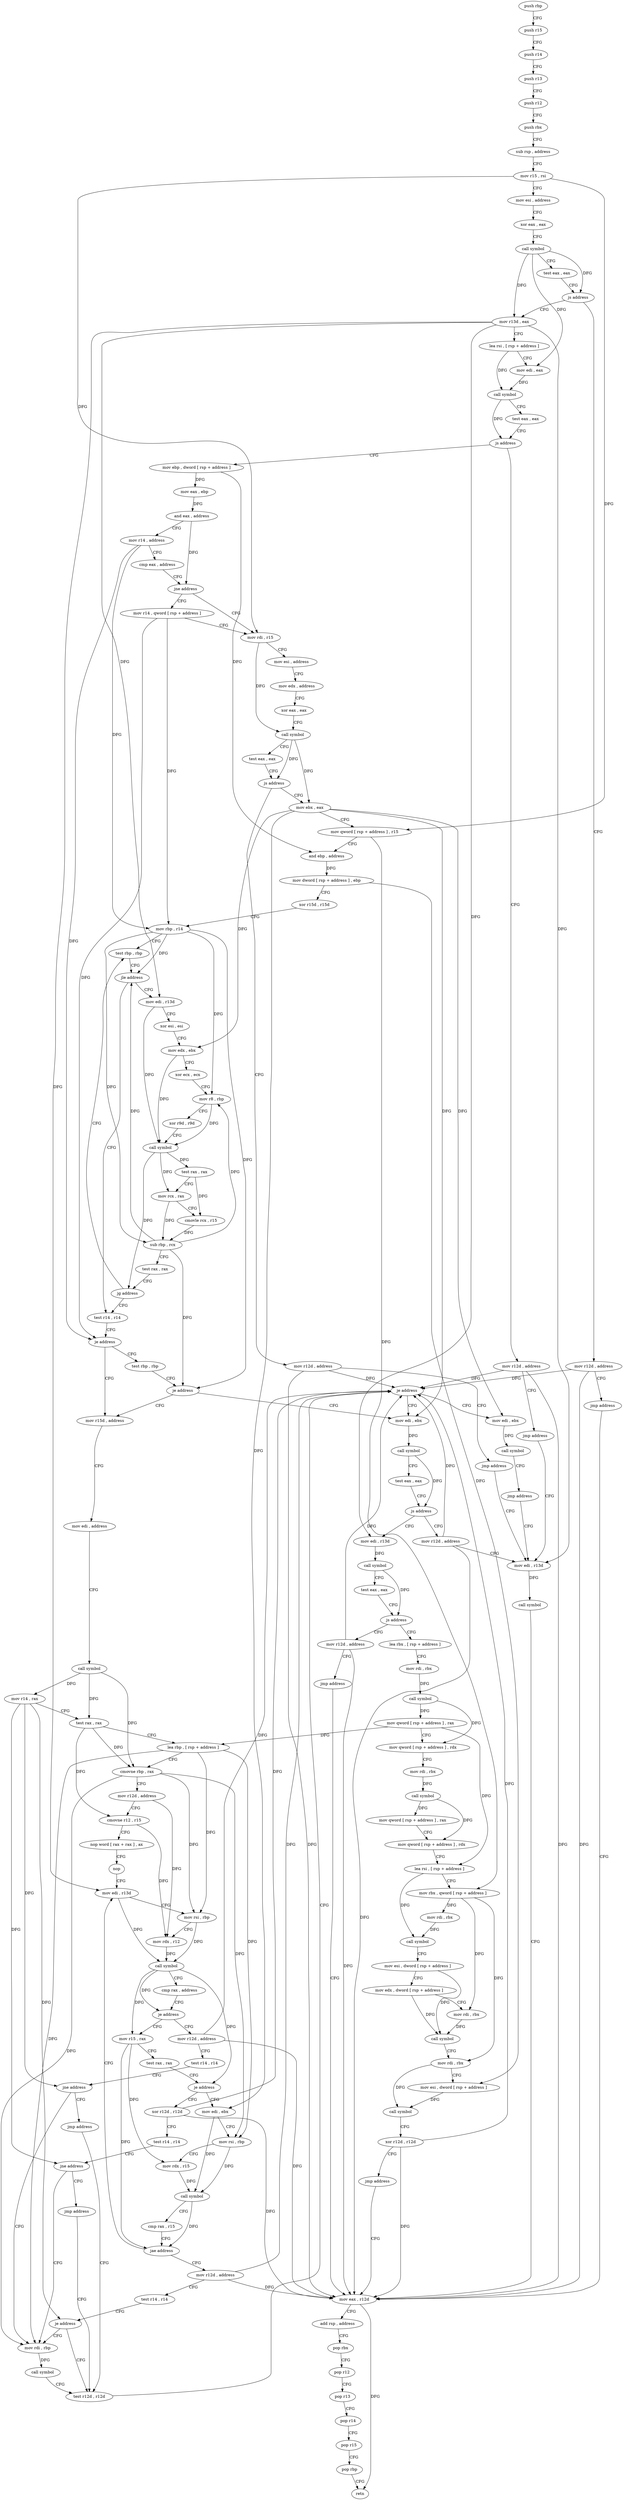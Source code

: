 digraph "func" {
"157440" [label = "push rbp" ]
"157441" [label = "push r15" ]
"157443" [label = "push r14" ]
"157445" [label = "push r13" ]
"157447" [label = "push r12" ]
"157449" [label = "push rbx" ]
"157450" [label = "sub rsp , address" ]
"157457" [label = "mov r15 , rsi" ]
"157460" [label = "mov esi , address" ]
"157465" [label = "xor eax , eax" ]
"157467" [label = "call symbol" ]
"157472" [label = "test eax , eax" ]
"157474" [label = "js address" ]
"157786" [label = "mov r12d , address" ]
"157480" [label = "mov r13d , eax" ]
"157792" [label = "jmp address" ]
"157968" [label = "mov eax , r12d" ]
"157483" [label = "lea rsi , [ rsp + address ]" ]
"157488" [label = "mov edi , eax" ]
"157490" [label = "call symbol" ]
"157495" [label = "test eax , eax" ]
"157497" [label = "js address" ]
"157797" [label = "mov r12d , address" ]
"157503" [label = "mov ebp , dword [ rsp + address ]" ]
"157971" [label = "add rsp , address" ]
"157978" [label = "pop rbx" ]
"157979" [label = "pop r12" ]
"157981" [label = "pop r13" ]
"157983" [label = "pop r14" ]
"157985" [label = "pop r15" ]
"157987" [label = "pop rbp" ]
"157988" [label = "retn" ]
"157803" [label = "jmp address" ]
"157960" [label = "mov edi , r13d" ]
"157507" [label = "mov eax , ebp" ]
"157509" [label = "and eax , address" ]
"157514" [label = "mov r14 , address" ]
"157521" [label = "cmp eax , address" ]
"157526" [label = "jne address" ]
"157533" [label = "mov rdi , r15" ]
"157528" [label = "mov r14 , qword [ rsp + address ]" ]
"157963" [label = "call symbol" ]
"157536" [label = "mov esi , address" ]
"157541" [label = "mov edx , address" ]
"157546" [label = "xor eax , eax" ]
"157548" [label = "call symbol" ]
"157553" [label = "test eax , eax" ]
"157555" [label = "js address" ]
"157946" [label = "mov r12d , address" ]
"157561" [label = "mov ebx , eax" ]
"157952" [label = "jmp address" ]
"157563" [label = "mov qword [ rsp + address ] , r15" ]
"157568" [label = "and ebp , address" ]
"157574" [label = "mov dword [ rsp + address ] , ebp" ]
"157578" [label = "xor r15d , r15d" ]
"157581" [label = "mov rbp , r14" ]
"157584" [label = "test rbp , rbp" ]
"157627" [label = "test r14 , r14" ]
"157630" [label = "je address" ]
"157641" [label = "mov r15d , address" ]
"157632" [label = "test rbp , rbp" ]
"157589" [label = "mov edi , r13d" ]
"157592" [label = "xor esi , esi" ]
"157594" [label = "mov edx , ebx" ]
"157596" [label = "xor ecx , ecx" ]
"157598" [label = "mov r8 , rbp" ]
"157601" [label = "xor r9d , r9d" ]
"157604" [label = "call symbol" ]
"157609" [label = "test rax , rax" ]
"157612" [label = "mov rcx , rax" ]
"157615" [label = "cmovle rcx , r15" ]
"157619" [label = "sub rbp , rcx" ]
"157622" [label = "test rax , rax" ]
"157625" [label = "jg address" ]
"157647" [label = "mov edi , address" ]
"157652" [label = "call symbol" ]
"157657" [label = "mov r14 , rax" ]
"157660" [label = "test rax , rax" ]
"157663" [label = "lea rbp , [ rsp + address ]" ]
"157671" [label = "cmovne rbp , rax" ]
"157675" [label = "mov r12d , address" ]
"157681" [label = "cmovne r12 , r15" ]
"157685" [label = "nop word [ rax + rax ] , ax" ]
"157695" [label = "nop" ]
"157696" [label = "mov edi , r13d" ]
"157635" [label = "je address" ]
"157808" [label = "mov edi , ebx" ]
"157587" [label = "jle address" ]
"157997" [label = "mov r12d , address" ]
"158003" [label = "test r14 , r14" ]
"158006" [label = "jne address" ]
"157761" [label = "mov rdi , rbp" ]
"158012" [label = "jmp address" ]
"157720" [label = "mov r15 , rax" ]
"157723" [label = "test rax , rax" ]
"157726" [label = "je address" ]
"158017" [label = "xor r12d , r12d" ]
"157732" [label = "mov edi , ebx" ]
"157810" [label = "call symbol" ]
"157815" [label = "test eax , eax" ]
"157817" [label = "js address" ]
"157954" [label = "mov r12d , address" ]
"157823" [label = "mov edi , r13d" ]
"157764" [label = "call symbol" ]
"157769" [label = "test r12d , r12d" ]
"158020" [label = "test r14 , r14" ]
"158023" [label = "jne address" ]
"158029" [label = "jmp address" ]
"157734" [label = "mov rsi , rbp" ]
"157737" [label = "mov rdx , r15" ]
"157740" [label = "call symbol" ]
"157745" [label = "cmp rax , r15" ]
"157748" [label = "jae address" ]
"157750" [label = "mov r12d , address" ]
"157826" [label = "call symbol" ]
"157831" [label = "test eax , eax" ]
"157833" [label = "js address" ]
"157989" [label = "mov r12d , address" ]
"157839" [label = "lea rbx , [ rsp + address ]" ]
"157774" [label = "mov edi , ebx" ]
"157776" [label = "call symbol" ]
"157781" [label = "jmp address" ]
"157772" [label = "je address" ]
"157699" [label = "mov rsi , rbp" ]
"157702" [label = "mov rdx , r12" ]
"157705" [label = "call symbol" ]
"157710" [label = "cmp rax , address" ]
"157714" [label = "je address" ]
"157756" [label = "test r14 , r14" ]
"157759" [label = "je address" ]
"157995" [label = "jmp address" ]
"157844" [label = "mov rdi , rbx" ]
"157847" [label = "call symbol" ]
"157852" [label = "mov qword [ rsp + address ] , rax" ]
"157860" [label = "mov qword [ rsp + address ] , rdx" ]
"157868" [label = "mov rdi , rbx" ]
"157871" [label = "call symbol" ]
"157876" [label = "mov qword [ rsp + address ] , rax" ]
"157884" [label = "mov qword [ rsp + address ] , rdx" ]
"157892" [label = "lea rsi , [ rsp + address ]" ]
"157900" [label = "mov rbx , qword [ rsp + address ]" ]
"157905" [label = "mov rdi , rbx" ]
"157908" [label = "call symbol" ]
"157913" [label = "mov esi , dword [ rsp + address ]" ]
"157917" [label = "mov edx , dword [ rsp + address ]" ]
"157921" [label = "mov rdi , rbx" ]
"157924" [label = "call symbol" ]
"157929" [label = "mov rdi , rbx" ]
"157932" [label = "mov esi , dword [ rsp + address ]" ]
"157936" [label = "call symbol" ]
"157941" [label = "xor r12d , r12d" ]
"157944" [label = "jmp address" ]
"157440" -> "157441" [ label = "CFG" ]
"157441" -> "157443" [ label = "CFG" ]
"157443" -> "157445" [ label = "CFG" ]
"157445" -> "157447" [ label = "CFG" ]
"157447" -> "157449" [ label = "CFG" ]
"157449" -> "157450" [ label = "CFG" ]
"157450" -> "157457" [ label = "CFG" ]
"157457" -> "157460" [ label = "CFG" ]
"157457" -> "157533" [ label = "DFG" ]
"157457" -> "157563" [ label = "DFG" ]
"157460" -> "157465" [ label = "CFG" ]
"157465" -> "157467" [ label = "CFG" ]
"157467" -> "157472" [ label = "CFG" ]
"157467" -> "157474" [ label = "DFG" ]
"157467" -> "157480" [ label = "DFG" ]
"157467" -> "157488" [ label = "DFG" ]
"157472" -> "157474" [ label = "CFG" ]
"157474" -> "157786" [ label = "CFG" ]
"157474" -> "157480" [ label = "CFG" ]
"157786" -> "157792" [ label = "CFG" ]
"157786" -> "157968" [ label = "DFG" ]
"157786" -> "157772" [ label = "DFG" ]
"157480" -> "157483" [ label = "CFG" ]
"157480" -> "157960" [ label = "DFG" ]
"157480" -> "157589" [ label = "DFG" ]
"157480" -> "157823" [ label = "DFG" ]
"157480" -> "157696" [ label = "DFG" ]
"157792" -> "157968" [ label = "CFG" ]
"157968" -> "157971" [ label = "CFG" ]
"157968" -> "157988" [ label = "DFG" ]
"157483" -> "157488" [ label = "CFG" ]
"157483" -> "157490" [ label = "DFG" ]
"157488" -> "157490" [ label = "DFG" ]
"157490" -> "157495" [ label = "CFG" ]
"157490" -> "157497" [ label = "DFG" ]
"157495" -> "157497" [ label = "CFG" ]
"157497" -> "157797" [ label = "CFG" ]
"157497" -> "157503" [ label = "CFG" ]
"157797" -> "157803" [ label = "CFG" ]
"157797" -> "157968" [ label = "DFG" ]
"157797" -> "157772" [ label = "DFG" ]
"157503" -> "157507" [ label = "DFG" ]
"157503" -> "157568" [ label = "DFG" ]
"157971" -> "157978" [ label = "CFG" ]
"157978" -> "157979" [ label = "CFG" ]
"157979" -> "157981" [ label = "CFG" ]
"157981" -> "157983" [ label = "CFG" ]
"157983" -> "157985" [ label = "CFG" ]
"157985" -> "157987" [ label = "CFG" ]
"157987" -> "157988" [ label = "CFG" ]
"157803" -> "157960" [ label = "CFG" ]
"157960" -> "157963" [ label = "DFG" ]
"157507" -> "157509" [ label = "DFG" ]
"157509" -> "157514" [ label = "CFG" ]
"157509" -> "157526" [ label = "DFG" ]
"157514" -> "157521" [ label = "CFG" ]
"157514" -> "157581" [ label = "DFG" ]
"157514" -> "157630" [ label = "DFG" ]
"157521" -> "157526" [ label = "CFG" ]
"157526" -> "157533" [ label = "CFG" ]
"157526" -> "157528" [ label = "CFG" ]
"157533" -> "157536" [ label = "CFG" ]
"157533" -> "157548" [ label = "DFG" ]
"157528" -> "157533" [ label = "CFG" ]
"157528" -> "157581" [ label = "DFG" ]
"157528" -> "157630" [ label = "DFG" ]
"157963" -> "157968" [ label = "CFG" ]
"157536" -> "157541" [ label = "CFG" ]
"157541" -> "157546" [ label = "CFG" ]
"157546" -> "157548" [ label = "CFG" ]
"157548" -> "157553" [ label = "CFG" ]
"157548" -> "157555" [ label = "DFG" ]
"157548" -> "157561" [ label = "DFG" ]
"157553" -> "157555" [ label = "CFG" ]
"157555" -> "157946" [ label = "CFG" ]
"157555" -> "157561" [ label = "CFG" ]
"157946" -> "157952" [ label = "CFG" ]
"157946" -> "157968" [ label = "DFG" ]
"157946" -> "157772" [ label = "DFG" ]
"157561" -> "157563" [ label = "CFG" ]
"157561" -> "157594" [ label = "DFG" ]
"157561" -> "157808" [ label = "DFG" ]
"157561" -> "157732" [ label = "DFG" ]
"157561" -> "157774" [ label = "DFG" ]
"157952" -> "157960" [ label = "CFG" ]
"157563" -> "157568" [ label = "CFG" ]
"157563" -> "157900" [ label = "DFG" ]
"157568" -> "157574" [ label = "DFG" ]
"157574" -> "157578" [ label = "CFG" ]
"157574" -> "157932" [ label = "DFG" ]
"157578" -> "157581" [ label = "CFG" ]
"157581" -> "157584" [ label = "CFG" ]
"157581" -> "157587" [ label = "DFG" ]
"157581" -> "157598" [ label = "DFG" ]
"157581" -> "157635" [ label = "DFG" ]
"157581" -> "157619" [ label = "DFG" ]
"157584" -> "157587" [ label = "CFG" ]
"157627" -> "157630" [ label = "CFG" ]
"157630" -> "157641" [ label = "CFG" ]
"157630" -> "157632" [ label = "CFG" ]
"157641" -> "157647" [ label = "CFG" ]
"157632" -> "157635" [ label = "CFG" ]
"157589" -> "157592" [ label = "CFG" ]
"157589" -> "157604" [ label = "DFG" ]
"157592" -> "157594" [ label = "CFG" ]
"157594" -> "157596" [ label = "CFG" ]
"157594" -> "157604" [ label = "DFG" ]
"157596" -> "157598" [ label = "CFG" ]
"157598" -> "157601" [ label = "CFG" ]
"157598" -> "157604" [ label = "DFG" ]
"157601" -> "157604" [ label = "CFG" ]
"157604" -> "157609" [ label = "DFG" ]
"157604" -> "157612" [ label = "DFG" ]
"157604" -> "157625" [ label = "DFG" ]
"157609" -> "157612" [ label = "CFG" ]
"157609" -> "157615" [ label = "DFG" ]
"157612" -> "157615" [ label = "CFG" ]
"157612" -> "157619" [ label = "DFG" ]
"157615" -> "157619" [ label = "DFG" ]
"157619" -> "157622" [ label = "CFG" ]
"157619" -> "157587" [ label = "DFG" ]
"157619" -> "157598" [ label = "DFG" ]
"157619" -> "157635" [ label = "DFG" ]
"157622" -> "157625" [ label = "CFG" ]
"157625" -> "157584" [ label = "CFG" ]
"157625" -> "157627" [ label = "CFG" ]
"157647" -> "157652" [ label = "CFG" ]
"157652" -> "157657" [ label = "DFG" ]
"157652" -> "157660" [ label = "DFG" ]
"157652" -> "157671" [ label = "DFG" ]
"157657" -> "157660" [ label = "CFG" ]
"157657" -> "158006" [ label = "DFG" ]
"157657" -> "158023" [ label = "DFG" ]
"157657" -> "157759" [ label = "DFG" ]
"157660" -> "157663" [ label = "CFG" ]
"157660" -> "157671" [ label = "DFG" ]
"157660" -> "157681" [ label = "DFG" ]
"157663" -> "157671" [ label = "CFG" ]
"157663" -> "157699" [ label = "DFG" ]
"157663" -> "157761" [ label = "DFG" ]
"157663" -> "157734" [ label = "DFG" ]
"157671" -> "157675" [ label = "CFG" ]
"157671" -> "157699" [ label = "DFG" ]
"157671" -> "157761" [ label = "DFG" ]
"157671" -> "157734" [ label = "DFG" ]
"157675" -> "157681" [ label = "CFG" ]
"157675" -> "157702" [ label = "DFG" ]
"157681" -> "157685" [ label = "CFG" ]
"157681" -> "157702" [ label = "DFG" ]
"157685" -> "157695" [ label = "CFG" ]
"157695" -> "157696" [ label = "CFG" ]
"157696" -> "157699" [ label = "CFG" ]
"157696" -> "157705" [ label = "DFG" ]
"157635" -> "157808" [ label = "CFG" ]
"157635" -> "157641" [ label = "CFG" ]
"157808" -> "157810" [ label = "DFG" ]
"157587" -> "157627" [ label = "CFG" ]
"157587" -> "157589" [ label = "CFG" ]
"157997" -> "158003" [ label = "CFG" ]
"157997" -> "157968" [ label = "DFG" ]
"157997" -> "157772" [ label = "DFG" ]
"158003" -> "158006" [ label = "CFG" ]
"158006" -> "157761" [ label = "CFG" ]
"158006" -> "158012" [ label = "CFG" ]
"157761" -> "157764" [ label = "DFG" ]
"158012" -> "157769" [ label = "CFG" ]
"157720" -> "157723" [ label = "CFG" ]
"157720" -> "157737" [ label = "DFG" ]
"157720" -> "157748" [ label = "DFG" ]
"157723" -> "157726" [ label = "CFG" ]
"157726" -> "158017" [ label = "CFG" ]
"157726" -> "157732" [ label = "CFG" ]
"158017" -> "158020" [ label = "CFG" ]
"158017" -> "157968" [ label = "DFG" ]
"158017" -> "157772" [ label = "DFG" ]
"157732" -> "157734" [ label = "CFG" ]
"157732" -> "157740" [ label = "DFG" ]
"157810" -> "157815" [ label = "CFG" ]
"157810" -> "157817" [ label = "DFG" ]
"157815" -> "157817" [ label = "CFG" ]
"157817" -> "157954" [ label = "CFG" ]
"157817" -> "157823" [ label = "CFG" ]
"157954" -> "157960" [ label = "CFG" ]
"157954" -> "157968" [ label = "DFG" ]
"157954" -> "157772" [ label = "DFG" ]
"157823" -> "157826" [ label = "DFG" ]
"157764" -> "157769" [ label = "CFG" ]
"157769" -> "157772" [ label = "CFG" ]
"158020" -> "158023" [ label = "CFG" ]
"158023" -> "157761" [ label = "CFG" ]
"158023" -> "158029" [ label = "CFG" ]
"158029" -> "157769" [ label = "CFG" ]
"157734" -> "157737" [ label = "CFG" ]
"157734" -> "157740" [ label = "DFG" ]
"157737" -> "157740" [ label = "DFG" ]
"157740" -> "157745" [ label = "CFG" ]
"157740" -> "157748" [ label = "DFG" ]
"157745" -> "157748" [ label = "CFG" ]
"157748" -> "157696" [ label = "CFG" ]
"157748" -> "157750" [ label = "CFG" ]
"157750" -> "157756" [ label = "CFG" ]
"157750" -> "157968" [ label = "DFG" ]
"157750" -> "157772" [ label = "DFG" ]
"157826" -> "157831" [ label = "CFG" ]
"157826" -> "157833" [ label = "DFG" ]
"157831" -> "157833" [ label = "CFG" ]
"157833" -> "157989" [ label = "CFG" ]
"157833" -> "157839" [ label = "CFG" ]
"157989" -> "157995" [ label = "CFG" ]
"157989" -> "157968" [ label = "DFG" ]
"157989" -> "157772" [ label = "DFG" ]
"157839" -> "157844" [ label = "CFG" ]
"157774" -> "157776" [ label = "DFG" ]
"157776" -> "157781" [ label = "CFG" ]
"157781" -> "157960" [ label = "CFG" ]
"157772" -> "157808" [ label = "CFG" ]
"157772" -> "157774" [ label = "CFG" ]
"157699" -> "157702" [ label = "CFG" ]
"157699" -> "157705" [ label = "DFG" ]
"157702" -> "157705" [ label = "DFG" ]
"157705" -> "157710" [ label = "CFG" ]
"157705" -> "157714" [ label = "DFG" ]
"157705" -> "157720" [ label = "DFG" ]
"157705" -> "157726" [ label = "DFG" ]
"157710" -> "157714" [ label = "CFG" ]
"157714" -> "157997" [ label = "CFG" ]
"157714" -> "157720" [ label = "CFG" ]
"157756" -> "157759" [ label = "CFG" ]
"157759" -> "157769" [ label = "CFG" ]
"157759" -> "157761" [ label = "CFG" ]
"157995" -> "157968" [ label = "CFG" ]
"157844" -> "157847" [ label = "DFG" ]
"157847" -> "157852" [ label = "DFG" ]
"157847" -> "157860" [ label = "DFG" ]
"157852" -> "157860" [ label = "CFG" ]
"157852" -> "157663" [ label = "DFG" ]
"157852" -> "157892" [ label = "DFG" ]
"157860" -> "157868" [ label = "CFG" ]
"157868" -> "157871" [ label = "DFG" ]
"157871" -> "157876" [ label = "DFG" ]
"157871" -> "157884" [ label = "DFG" ]
"157876" -> "157884" [ label = "CFG" ]
"157884" -> "157892" [ label = "CFG" ]
"157892" -> "157900" [ label = "CFG" ]
"157892" -> "157908" [ label = "DFG" ]
"157900" -> "157905" [ label = "DFG" ]
"157900" -> "157921" [ label = "DFG" ]
"157900" -> "157929" [ label = "DFG" ]
"157905" -> "157908" [ label = "DFG" ]
"157908" -> "157913" [ label = "CFG" ]
"157913" -> "157917" [ label = "CFG" ]
"157913" -> "157924" [ label = "DFG" ]
"157917" -> "157921" [ label = "CFG" ]
"157917" -> "157924" [ label = "DFG" ]
"157921" -> "157924" [ label = "DFG" ]
"157924" -> "157929" [ label = "CFG" ]
"157929" -> "157932" [ label = "CFG" ]
"157929" -> "157936" [ label = "DFG" ]
"157932" -> "157936" [ label = "DFG" ]
"157936" -> "157941" [ label = "CFG" ]
"157941" -> "157944" [ label = "CFG" ]
"157941" -> "157968" [ label = "DFG" ]
"157941" -> "157772" [ label = "DFG" ]
"157944" -> "157968" [ label = "CFG" ]
}
